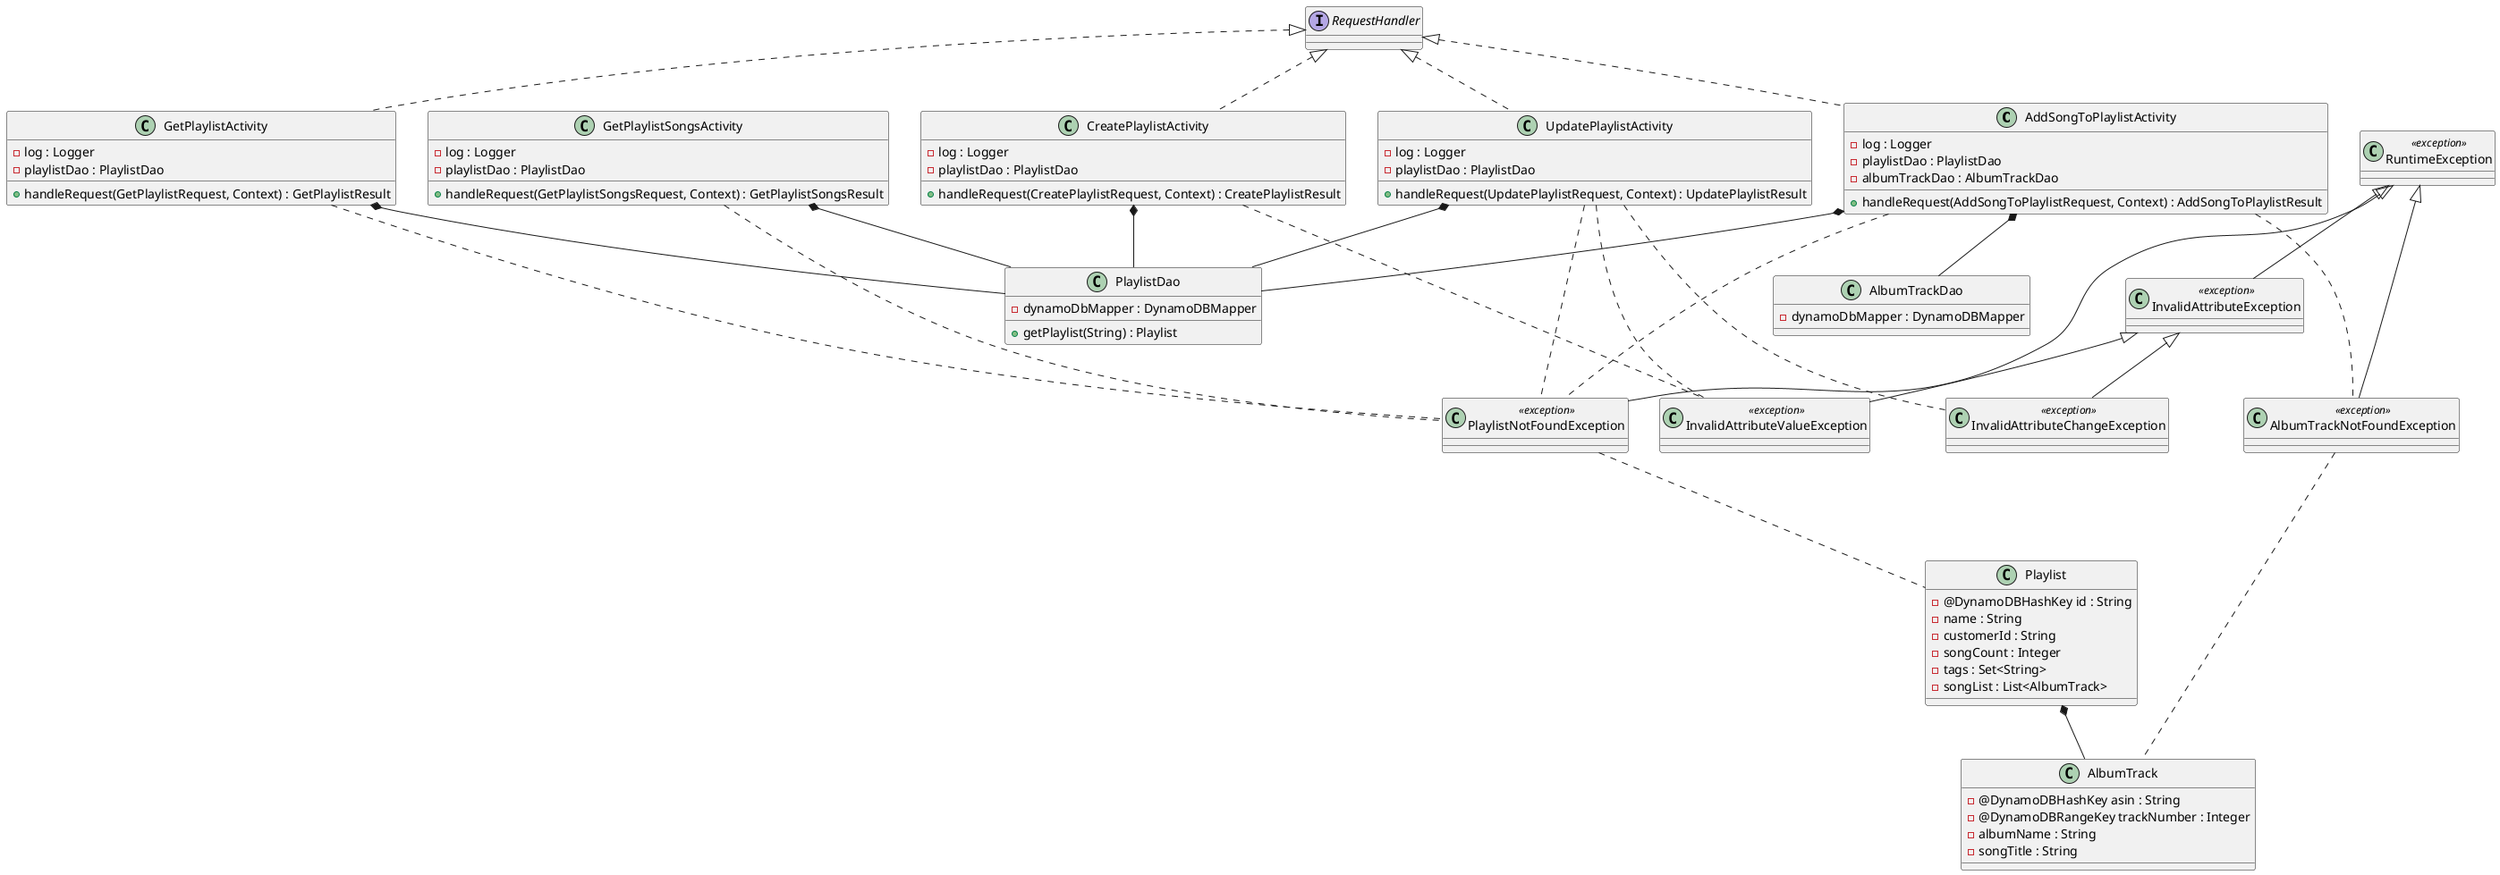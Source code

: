 @startuml

class AddSongToPlaylistActivity {
  - log : Logger
  - playlistDao : PlaylistDao
  - albumTrackDao : AlbumTrackDao
  + handleRequest(AddSongToPlaylistRequest, Context) : AddSongToPlaylistResult
}

class CreatePlaylistActivity {
  - log : Logger
  - playlistDao : PlaylistDao
  + handleRequest(CreatePlaylistRequest, Context) : CreatePlaylistResult
}

class GetPlaylistActivity {
  - log : Logger
  - playlistDao : PlaylistDao
  + handleRequest(GetPlaylistRequest, Context) : GetPlaylistResult
}

class GetPlaylistSongsActivity {
  - log : Logger
  - playlistDao : PlaylistDao
  + handleRequest(GetPlaylistSongsRequest, Context) : GetPlaylistSongsResult
}

class UpdatePlaylistActivity {
  - log : Logger
  - playlistDao : PlaylistDao
  + handleRequest(UpdatePlaylistRequest, Context) : UpdatePlaylistResult
}

class AlbumTrackDao {
  - dynamoDbMapper : DynamoDBMapper
}

class PlaylistDao {
  - dynamoDbMapper : DynamoDBMapper
  + getPlaylist(String) : Playlist
}

class AlbumTrack {
  - @DynamoDBHashKey asin : String
  - @DynamoDBRangeKey trackNumber : Integer
  - albumName : String
  - songTitle : String
}

class Playlist {
  - @DynamoDBHashKey id : String
  - name : String
  - customerId : String
  - songCount : Integer
  - tags : Set<String>
  - songList : List<AlbumTrack>
}

interface RequestHandler

class AlbumTrackNotFoundException<<exception>>
class PlaylistNotFoundException<<exception>>
class InvalidAttributeValueException<<exception>>
class InvalidAttributeChangeException<<exception>>
class InvalidAttributeException<<exception>>
class RuntimeException<<exception>>

AlbumTrackNotFoundException ... AlbumTrack
PlaylistNotFoundException ... Playlist
RuntimeException <|-- AlbumTrackNotFoundException
RuntimeException <|-- InvalidAttributeException
RuntimeException <|-- PlaylistNotFoundException
InvalidAttributeException <|-- InvalidAttributeChangeException
InvalidAttributeException <|-- InvalidAttributeValueException

RequestHandler <|.. AddSongToPlaylistActivity
RequestHandler <|.. CreatePlaylistActivity
RequestHandler <|.. GetPlaylistActivity
RequestHandler <|.. UpdatePlaylistActivity
Playlist *-- AlbumTrack
AddSongToPlaylistActivity *-- AlbumTrackDao
AddSongToPlaylistActivity *-- PlaylistDao
CreatePlaylistActivity *-- PlaylistDao
GetPlaylistActivity *-- PlaylistDao
GetPlaylistSongsActivity *-- PlaylistDao
UpdatePlaylistActivity *-- PlaylistDao

AddSongToPlaylistActivity ... AlbumTrackNotFoundException
AddSongToPlaylistActivity ... PlaylistNotFoundException
CreatePlaylistActivity ... InvalidAttributeValueException
GetPlaylistActivity ... PlaylistNotFoundException
GetPlaylistSongsActivity ... PlaylistNotFoundException
UpdatePlaylistActivity ... PlaylistNotFoundException
UpdatePlaylistActivity ... InvalidAttributeValueException
UpdatePlaylistActivity ... InvalidAttributeChangeException

@enduml
